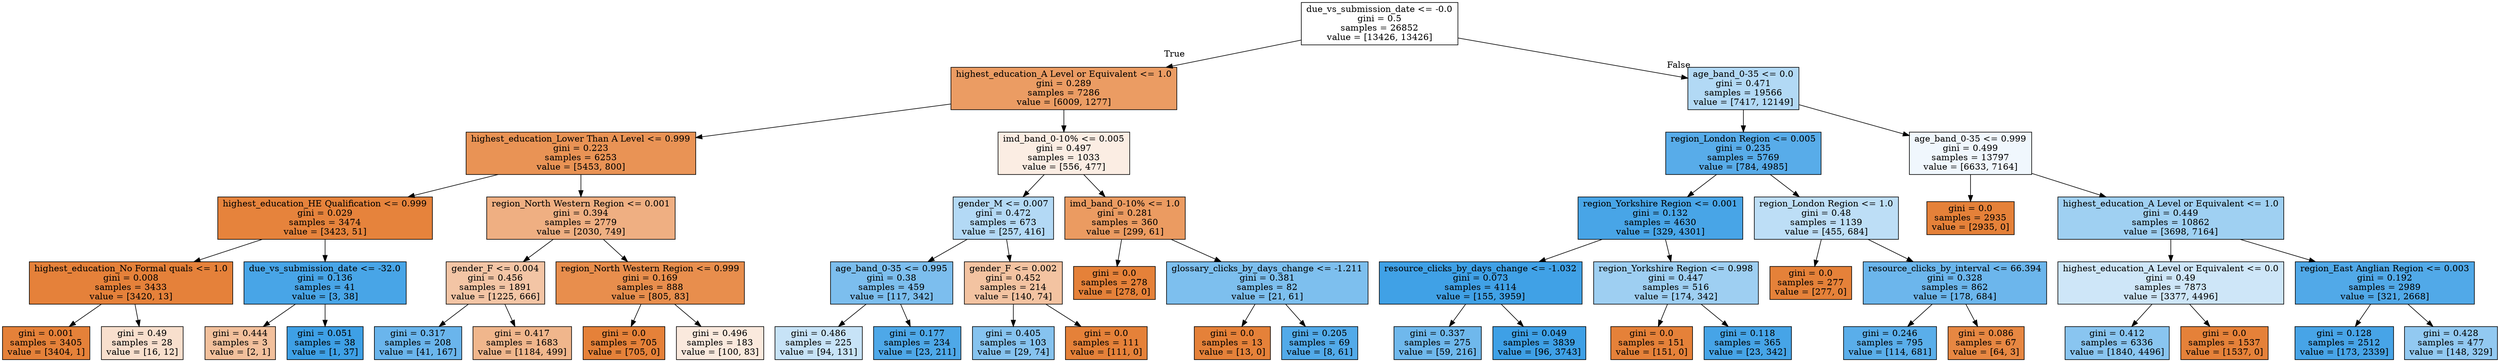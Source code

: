 digraph Tree {
node [shape=box, style="filled", color="black"] ;
0 [label="due_vs_submission_date <= -0.0\ngini = 0.5\nsamples = 26852\nvalue = [13426, 13426]", fillcolor="#e5813900"] ;
1 [label="highest_education_A Level or Equivalent <= 1.0\ngini = 0.289\nsamples = 7286\nvalue = [6009, 1277]", fillcolor="#e58139c9"] ;
0 -> 1 [labeldistance=2.5, labelangle=45, headlabel="True"] ;
2 [label="highest_education_Lower Than A Level <= 0.999\ngini = 0.223\nsamples = 6253\nvalue = [5453, 800]", fillcolor="#e58139da"] ;
1 -> 2 ;
3 [label="highest_education_HE Qualification <= 0.999\ngini = 0.029\nsamples = 3474\nvalue = [3423, 51]", fillcolor="#e58139fb"] ;
2 -> 3 ;
4 [label="highest_education_No Formal quals <= 1.0\ngini = 0.008\nsamples = 3433\nvalue = [3420, 13]", fillcolor="#e58139fe"] ;
3 -> 4 ;
5 [label="gini = 0.001\nsamples = 3405\nvalue = [3404, 1]", fillcolor="#e58139ff"] ;
4 -> 5 ;
6 [label="gini = 0.49\nsamples = 28\nvalue = [16, 12]", fillcolor="#e5813940"] ;
4 -> 6 ;
7 [label="due_vs_submission_date <= -32.0\ngini = 0.136\nsamples = 41\nvalue = [3, 38]", fillcolor="#399de5eb"] ;
3 -> 7 ;
8 [label="gini = 0.444\nsamples = 3\nvalue = [2, 1]", fillcolor="#e581397f"] ;
7 -> 8 ;
9 [label="gini = 0.051\nsamples = 38\nvalue = [1, 37]", fillcolor="#399de5f8"] ;
7 -> 9 ;
10 [label="region_North Western Region <= 0.001\ngini = 0.394\nsamples = 2779\nvalue = [2030, 749]", fillcolor="#e58139a1"] ;
2 -> 10 ;
11 [label="gender_F <= 0.004\ngini = 0.456\nsamples = 1891\nvalue = [1225, 666]", fillcolor="#e5813974"] ;
10 -> 11 ;
12 [label="gini = 0.317\nsamples = 208\nvalue = [41, 167]", fillcolor="#399de5c0"] ;
11 -> 12 ;
13 [label="gini = 0.417\nsamples = 1683\nvalue = [1184, 499]", fillcolor="#e5813994"] ;
11 -> 13 ;
14 [label="region_North Western Region <= 0.999\ngini = 0.169\nsamples = 888\nvalue = [805, 83]", fillcolor="#e58139e5"] ;
10 -> 14 ;
15 [label="gini = 0.0\nsamples = 705\nvalue = [705, 0]", fillcolor="#e58139ff"] ;
14 -> 15 ;
16 [label="gini = 0.496\nsamples = 183\nvalue = [100, 83]", fillcolor="#e581392b"] ;
14 -> 16 ;
17 [label="imd_band_0-10% <= 0.005\ngini = 0.497\nsamples = 1033\nvalue = [556, 477]", fillcolor="#e5813924"] ;
1 -> 17 ;
18 [label="gender_M <= 0.007\ngini = 0.472\nsamples = 673\nvalue = [257, 416]", fillcolor="#399de561"] ;
17 -> 18 ;
19 [label="age_band_0-35 <= 0.995\ngini = 0.38\nsamples = 459\nvalue = [117, 342]", fillcolor="#399de5a8"] ;
18 -> 19 ;
20 [label="gini = 0.486\nsamples = 225\nvalue = [94, 131]", fillcolor="#399de548"] ;
19 -> 20 ;
21 [label="gini = 0.177\nsamples = 234\nvalue = [23, 211]", fillcolor="#399de5e3"] ;
19 -> 21 ;
22 [label="gender_F <= 0.002\ngini = 0.452\nsamples = 214\nvalue = [140, 74]", fillcolor="#e5813978"] ;
18 -> 22 ;
23 [label="gini = 0.405\nsamples = 103\nvalue = [29, 74]", fillcolor="#399de59b"] ;
22 -> 23 ;
24 [label="gini = 0.0\nsamples = 111\nvalue = [111, 0]", fillcolor="#e58139ff"] ;
22 -> 24 ;
25 [label="imd_band_0-10% <= 1.0\ngini = 0.281\nsamples = 360\nvalue = [299, 61]", fillcolor="#e58139cb"] ;
17 -> 25 ;
26 [label="gini = 0.0\nsamples = 278\nvalue = [278, 0]", fillcolor="#e58139ff"] ;
25 -> 26 ;
27 [label="glossary_clicks_by_days_change <= -1.211\ngini = 0.381\nsamples = 82\nvalue = [21, 61]", fillcolor="#399de5a7"] ;
25 -> 27 ;
28 [label="gini = 0.0\nsamples = 13\nvalue = [13, 0]", fillcolor="#e58139ff"] ;
27 -> 28 ;
29 [label="gini = 0.205\nsamples = 69\nvalue = [8, 61]", fillcolor="#399de5de"] ;
27 -> 29 ;
30 [label="age_band_0-35 <= 0.0\ngini = 0.471\nsamples = 19566\nvalue = [7417, 12149]", fillcolor="#399de563"] ;
0 -> 30 [labeldistance=2.5, labelangle=-45, headlabel="False"] ;
31 [label="region_London Region <= 0.005\ngini = 0.235\nsamples = 5769\nvalue = [784, 4985]", fillcolor="#399de5d7"] ;
30 -> 31 ;
32 [label="region_Yorkshire Region <= 0.001\ngini = 0.132\nsamples = 4630\nvalue = [329, 4301]", fillcolor="#399de5eb"] ;
31 -> 32 ;
33 [label="resource_clicks_by_days_change <= -1.032\ngini = 0.073\nsamples = 4114\nvalue = [155, 3959]", fillcolor="#399de5f5"] ;
32 -> 33 ;
34 [label="gini = 0.337\nsamples = 275\nvalue = [59, 216]", fillcolor="#399de5b9"] ;
33 -> 34 ;
35 [label="gini = 0.049\nsamples = 3839\nvalue = [96, 3743]", fillcolor="#399de5f8"] ;
33 -> 35 ;
36 [label="region_Yorkshire Region <= 0.998\ngini = 0.447\nsamples = 516\nvalue = [174, 342]", fillcolor="#399de57d"] ;
32 -> 36 ;
37 [label="gini = 0.0\nsamples = 151\nvalue = [151, 0]", fillcolor="#e58139ff"] ;
36 -> 37 ;
38 [label="gini = 0.118\nsamples = 365\nvalue = [23, 342]", fillcolor="#399de5ee"] ;
36 -> 38 ;
39 [label="region_London Region <= 1.0\ngini = 0.48\nsamples = 1139\nvalue = [455, 684]", fillcolor="#399de555"] ;
31 -> 39 ;
40 [label="gini = 0.0\nsamples = 277\nvalue = [277, 0]", fillcolor="#e58139ff"] ;
39 -> 40 ;
41 [label="resource_clicks_by_interval <= 66.394\ngini = 0.328\nsamples = 862\nvalue = [178, 684]", fillcolor="#399de5bd"] ;
39 -> 41 ;
42 [label="gini = 0.246\nsamples = 795\nvalue = [114, 681]", fillcolor="#399de5d4"] ;
41 -> 42 ;
43 [label="gini = 0.086\nsamples = 67\nvalue = [64, 3]", fillcolor="#e58139f3"] ;
41 -> 43 ;
44 [label="age_band_0-35 <= 0.999\ngini = 0.499\nsamples = 13797\nvalue = [6633, 7164]", fillcolor="#399de513"] ;
30 -> 44 ;
45 [label="gini = 0.0\nsamples = 2935\nvalue = [2935, 0]", fillcolor="#e58139ff"] ;
44 -> 45 ;
46 [label="highest_education_A Level or Equivalent <= 1.0\ngini = 0.449\nsamples = 10862\nvalue = [3698, 7164]", fillcolor="#399de57b"] ;
44 -> 46 ;
47 [label="highest_education_A Level or Equivalent <= 0.0\ngini = 0.49\nsamples = 7873\nvalue = [3377, 4496]", fillcolor="#399de53f"] ;
46 -> 47 ;
48 [label="gini = 0.412\nsamples = 6336\nvalue = [1840, 4496]", fillcolor="#399de597"] ;
47 -> 48 ;
49 [label="gini = 0.0\nsamples = 1537\nvalue = [1537, 0]", fillcolor="#e58139ff"] ;
47 -> 49 ;
50 [label="region_East Anglian Region <= 0.003\ngini = 0.192\nsamples = 2989\nvalue = [321, 2668]", fillcolor="#399de5e0"] ;
46 -> 50 ;
51 [label="gini = 0.128\nsamples = 2512\nvalue = [173, 2339]", fillcolor="#399de5ec"] ;
50 -> 51 ;
52 [label="gini = 0.428\nsamples = 477\nvalue = [148, 329]", fillcolor="#399de58c"] ;
50 -> 52 ;
}